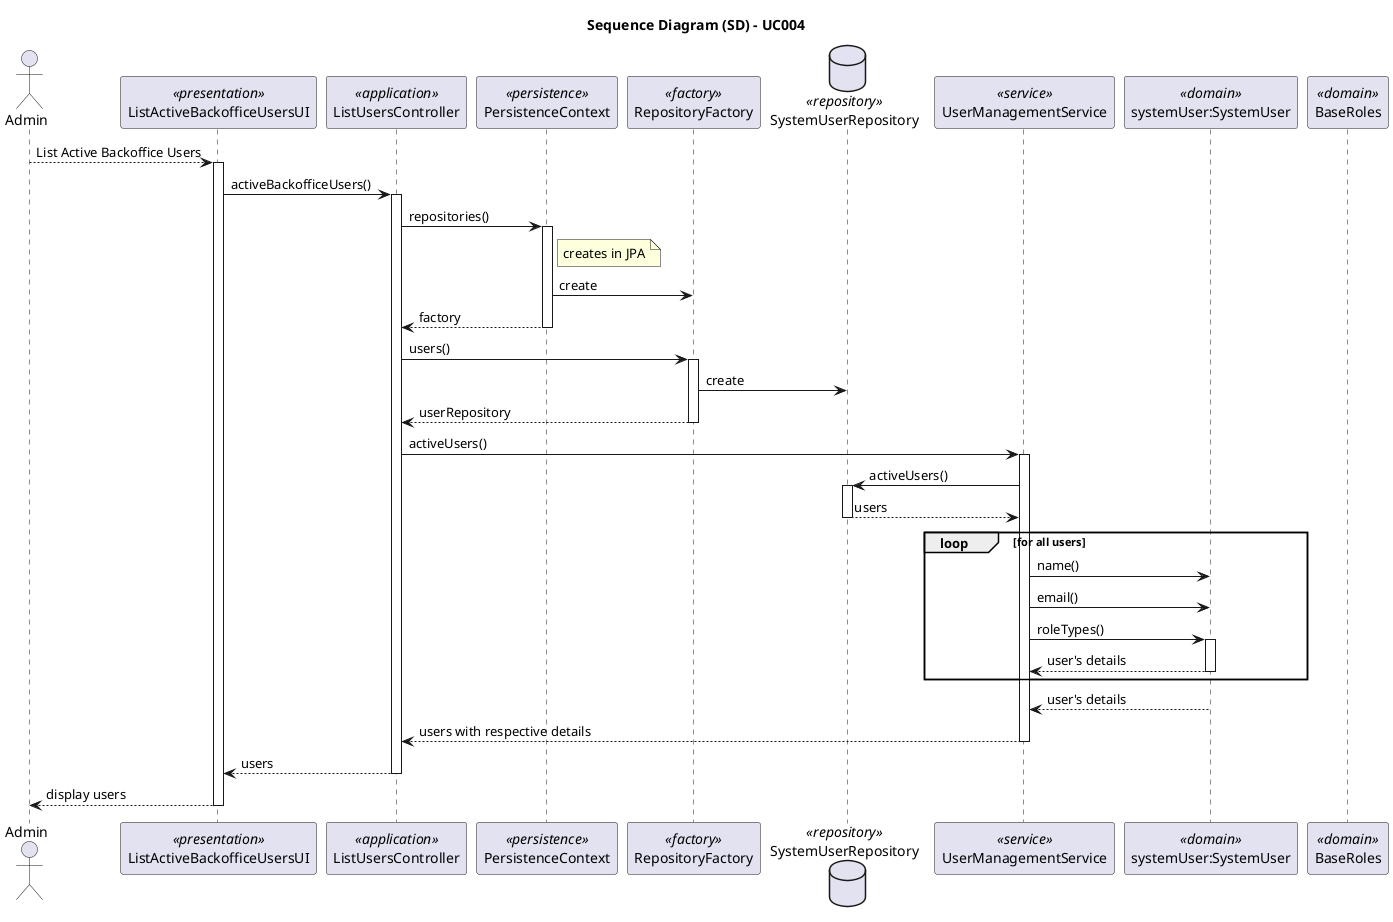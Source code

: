 @startuml
skinparam packageStyle rectangle
skinparam shadowing false
skinparam linetype polyline

skinparam classAttributeIconSize 0

title Sequence Diagram (SD) - UC004

actor Admin as Actor
participant ListActiveBackofficeUsersUI as UI <<presentation>>
participant ListUsersController as Controller <<application>>
participant PersistenceContext as Persistence <<persistence>>
participant RepositoryFactory as Factory <<factory>>
database SystemUserRepository as Repository <<repository>>
participant UserManagementService as Service <<service>>
participant "systemUser:SystemUser" as Domain <<domain>>
participant BaseRoles as Roles <<domain>>

Actor --> UI: List Active Backoffice Users
activate UI
    UI -> Controller: activeBackofficeUsers()
    activate Controller

        Controller -> Persistence: repositories()
        activate Persistence
            note right of Persistence: creates in JPA
            Persistence -> Factory: create
            Persistence --> Controller: factory
        deactivate Persistence

        Controller -> Factory: users()
        activate Factory
            Factory -> Repository: create
            Factory --> Controller: userRepository
        deactivate Factory

        Controller -> Service: activeUsers()
        activate Service

            Service -> Repository: activeUsers()
            activate Repository

                Repository --> Service: users
            deactivate Repository

            loop for all users
                Service -> Domain: name()
                Service -> Domain: email()
                Service -> Domain: roleTypes()
                activate Domain

                    Domain --> Service: user's details
                deactivate Domain
            end loop

                Domain --> Service: user's details
            deactivate Domain

            Service --> Controller: users with respective details
        deactivate Service

        Controller --> UI: users
    deactivate Controller

    UI --> Actor: display users
deactivate UI

@enduml